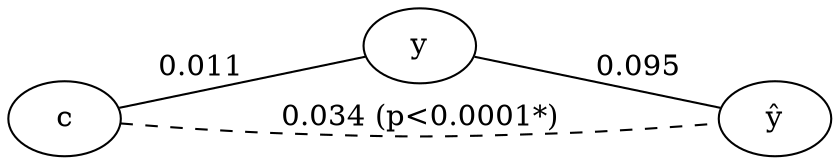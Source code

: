 graph {
	rankdir=LR
	c [label=c]
	y [label=y]
	yhat [label=<y&#770;>]
	c -- yhat [label="0.034 (p<0.0001*)" style=dashed]
	c -- y [label=0.011]
	y -- yhat [label=0.095]
}

